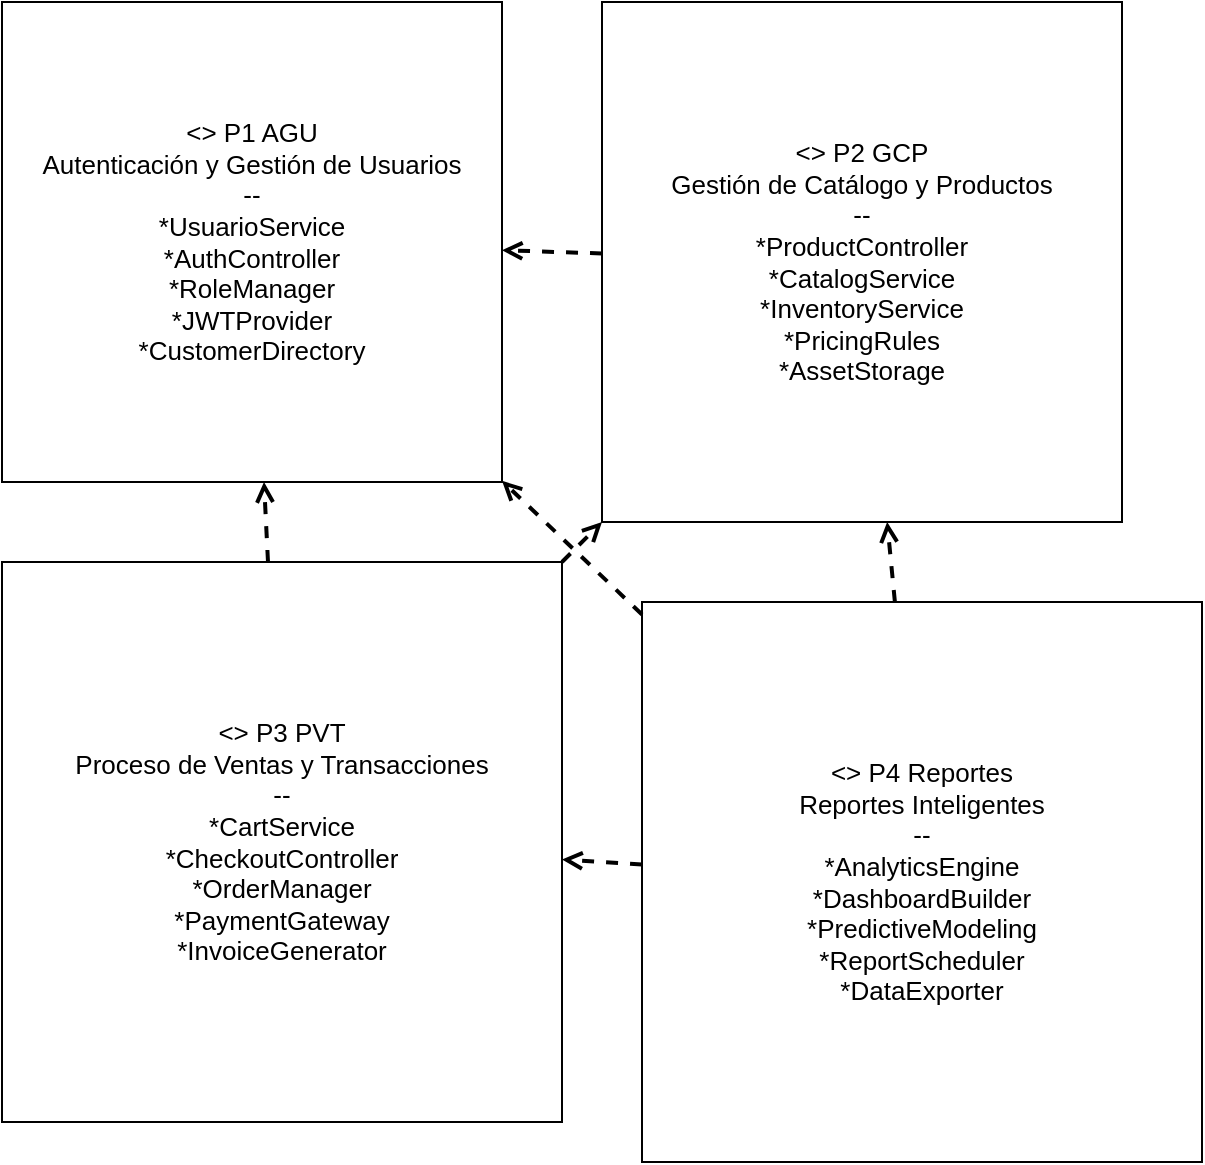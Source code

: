 <mxfile version="22.0.2" type="device">
  <diagram id="packages" name="Paquetes">
    <mxGraphModel dx="1422" dy="794" grid="1" gridSize="10" guides="1" tooltips="1" connect="1" arrows="1" fold="1" page="1" pageScale="1" pageWidth="850" pageHeight="1100" math="0" shadow="0">
      <root>
        <mxCell id="0"/>
        <mxCell id="1" parent="0"/>
        <mxCell id="P1" value="&lt;&lt;Package&gt;&gt; P1 AGU&#xa;Autenticaci&#243;n y Gesti&#243;n de Usuarios&#xa;--&#xa;*UsuarioService&#xa;*AuthController&#xa;*RoleManager&#xa;*JWTProvider&#xa;*CustomerDirectory" style="shape=umlPackage;whiteSpace=wrap;html=1;fontSize=13;" vertex="1" parent="1">
          <mxGeometry x="60" y="120" width="250" height="240" as="geometry"/>
        </mxCell>
        <mxCell id="P2" value="&lt;&lt;Package&gt;&gt; P2 GCP&#xa;Gesti&#243;n de Cat&#225;logo y Productos&#xa;--&#xa;*ProductController&#xa;*CatalogService&#xa;*InventoryService&#xa;*PricingRules&#xa;*AssetStorage" style="shape=umlPackage;whiteSpace=wrap;html=1;fontSize=13;" vertex="1" parent="1">
          <mxGeometry x="360" y="120" width="260" height="260" as="geometry"/>
        </mxCell>
        <mxCell id="P3" value="&lt;&lt;Package&gt;&gt; P3 PVT&#xa;Proceso de Ventas y Transacciones&#xa;--&#xa;*CartService&#xa;*CheckoutController&#xa;*OrderManager&#xa;*PaymentGateway&#xa;*InvoiceGenerator" style="shape=umlPackage;whiteSpace=wrap;html=1;fontSize=13;" vertex="1" parent="1">
          <mxGeometry x="60" y="400" width="280" height="280" as="geometry"/>
        </mxCell>
        <mxCell id="P4" value="&lt;&lt;Package&gt;&gt; P4 Reportes&#xa;Reportes Inteligentes&#xa;--&#xa;*AnalyticsEngine&#xa;*DashboardBuilder&#xa;*PredictiveModeling&#xa;*ReportScheduler&#xa;*DataExporter" style="shape=umlPackage;whiteSpace=wrap;html=1;fontSize=13;" vertex="1" parent="1">
          <mxGeometry x="380" y="420" width="280" height="280" as="geometry"/>
        </mxCell>
        <mxCell id="depP2P1" value="" style="endArrow=open;endFill=0;dashed=1;html=1;strokeWidth=2;" edge="1" parent="1" source="P2" target="P1">
          <mxGeometry relative="1" as="geometry">
            <mxPoint x="190" y="250" as="targetPoint"/>
          </mxGeometry>
        </mxCell>
        <mxCell id="depP3P1" value="" style="endArrow=open;endFill=0;dashed=1;html=1;strokeWidth=2;" edge="1" parent="1" source="P3" target="P1">
          <mxGeometry relative="1" as="geometry"/>
        </mxCell>
        <mxCell id="depP3P2" value="" style="endArrow=open;endFill=0;dashed=1;html=1;strokeWidth=2;" edge="1" parent="1" source="P3" target="P2">
          <mxGeometry relative="1" as="geometry"/>
        </mxCell>
        <mxCell id="depP4P1" value="" style="endArrow=open;endFill=0;dashed=1;html=1;strokeWidth=2;" edge="1" parent="1" source="P4" target="P1">
          <mxGeometry relative="1" as="geometry"/>
        </mxCell>
        <mxCell id="depP4P2" value="" style="endArrow=open;endFill=0;dashed=1;html=1;strokeWidth=2;" edge="1" parent="1" source="P4" target="P2">
          <mxGeometry relative="1" as="geometry"/>
        </mxCell>
        <mxCell id="depP4P3" value="" style="endArrow=open;endFill=0;dashed=1;html=1;strokeWidth=2;" edge="1" parent="1" source="P4" target="P3">
          <mxGeometry relative="1" as="geometry"/>
        </mxCell>
      </root>
    </mxGraphModel>
  </diagram>
</mxfile>
